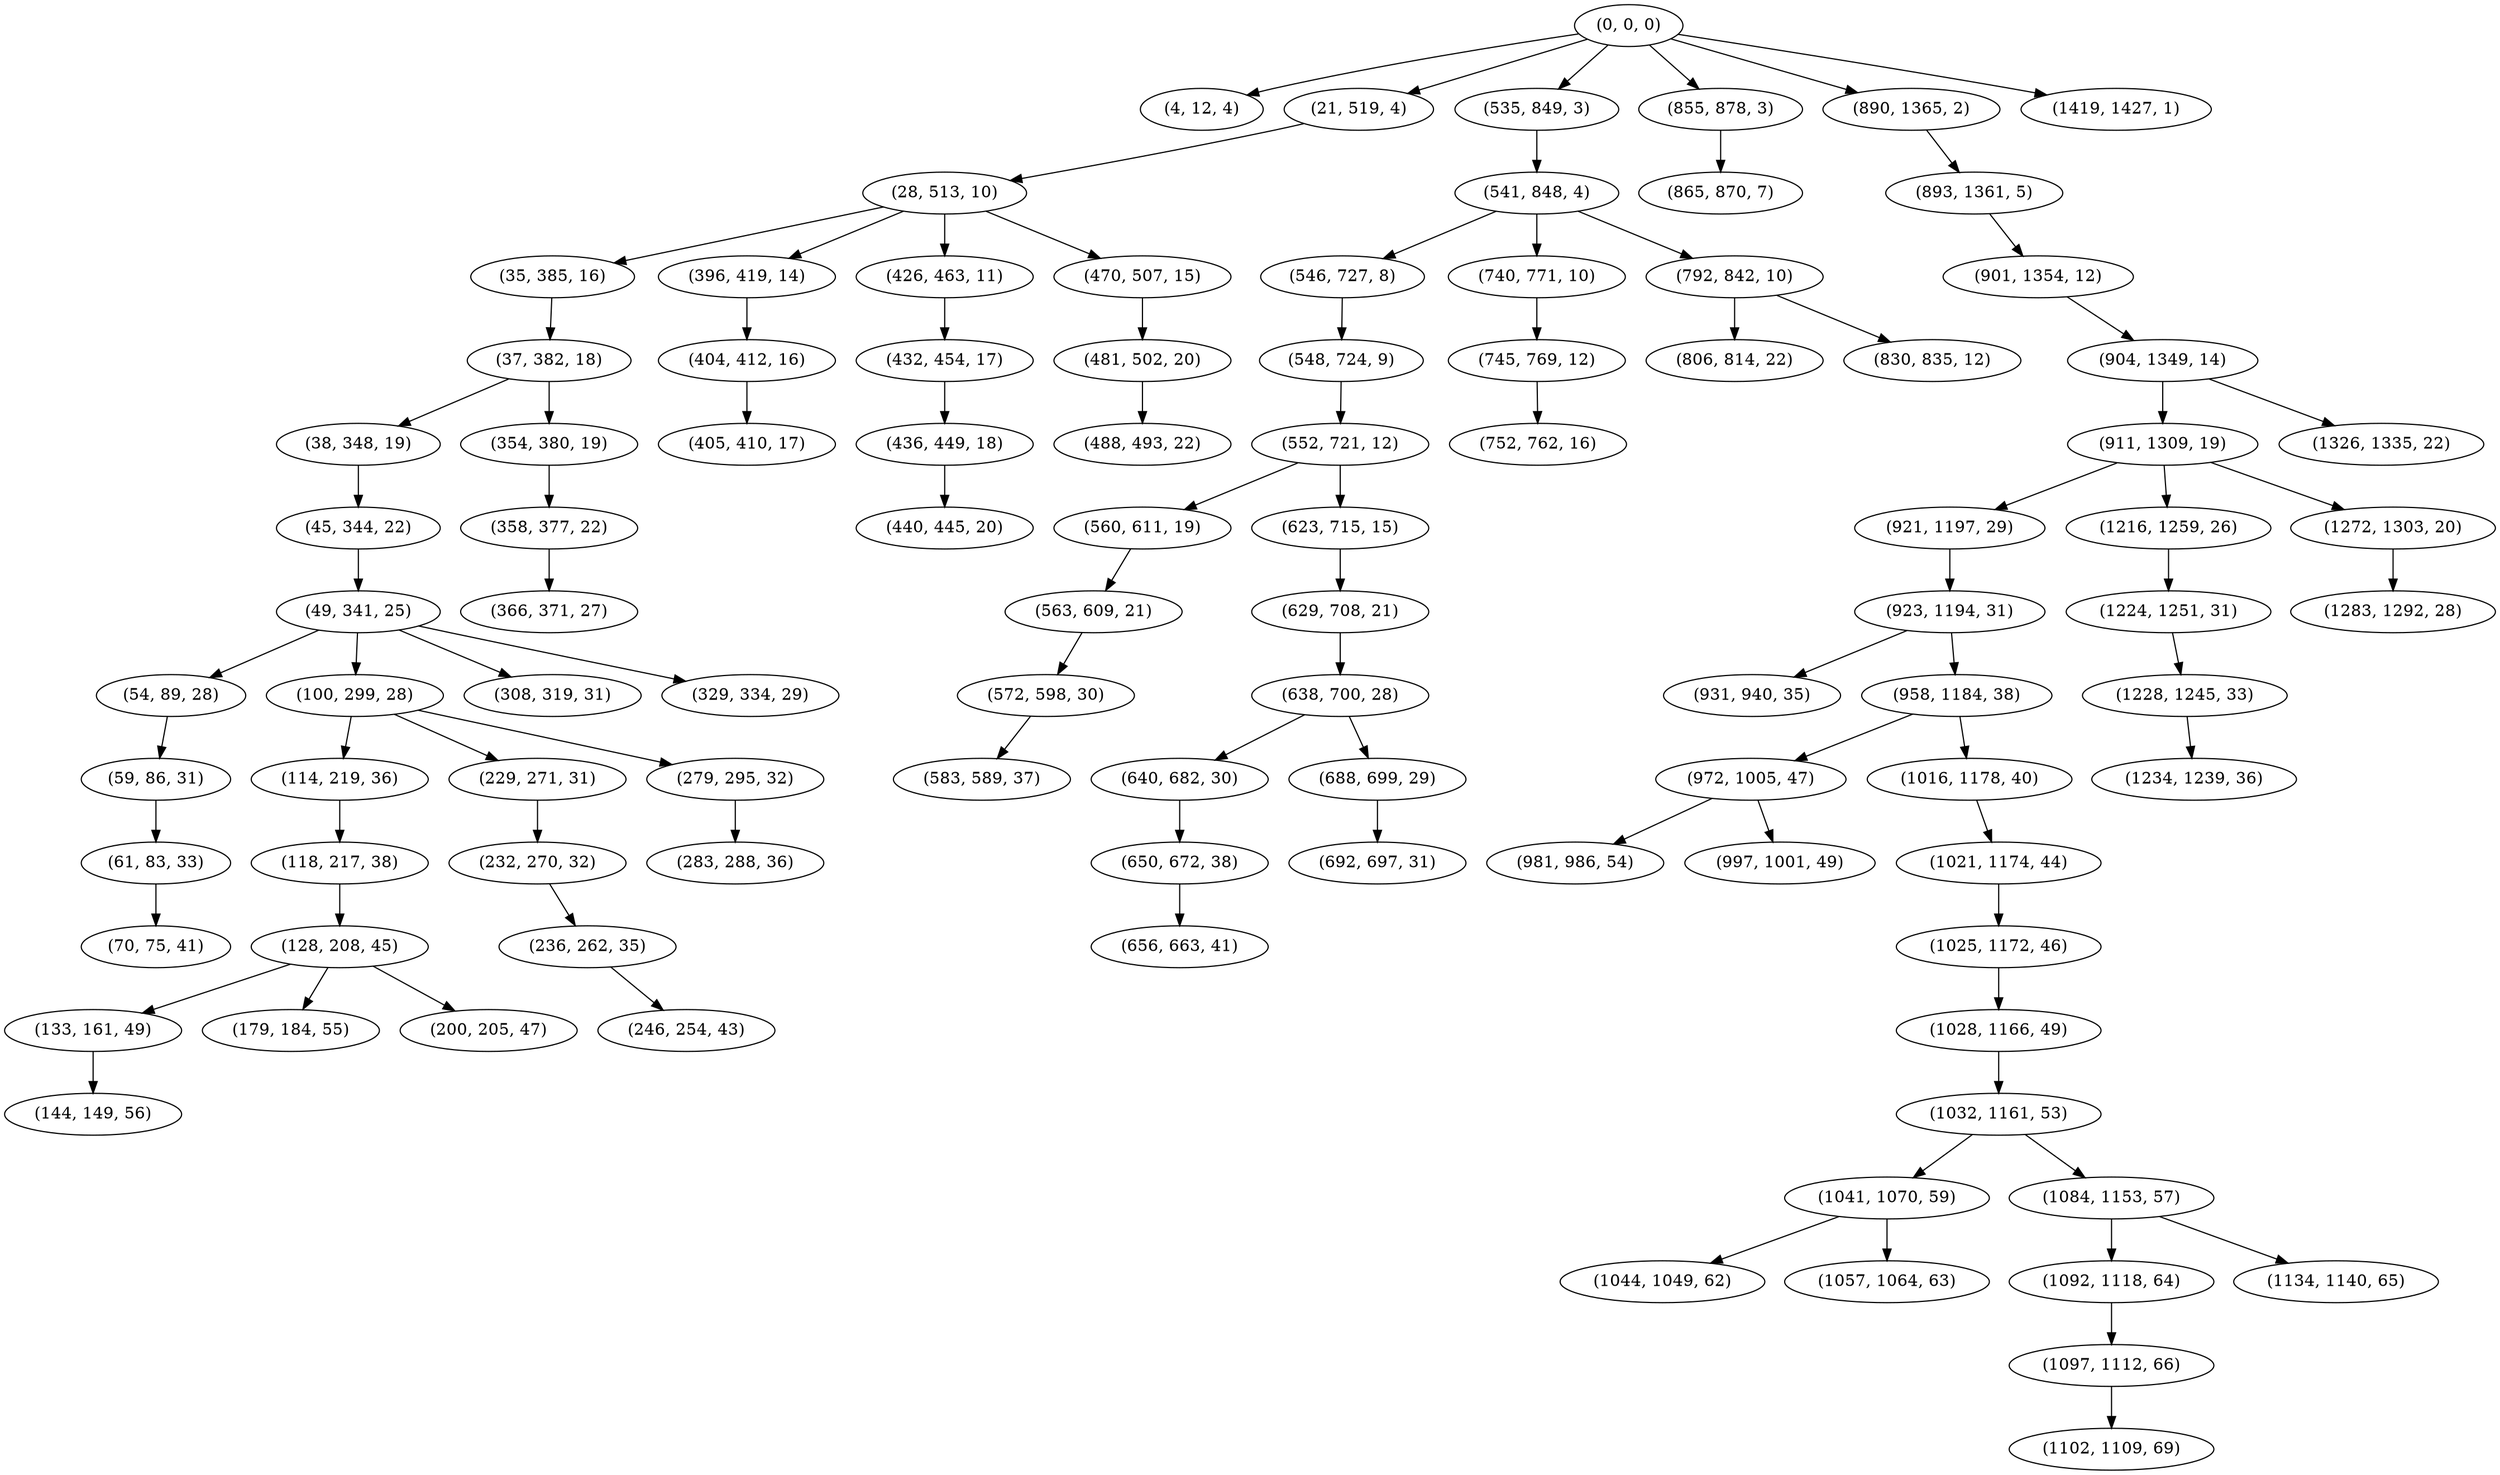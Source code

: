 digraph tree {
    "(0, 0, 0)";
    "(4, 12, 4)";
    "(21, 519, 4)";
    "(28, 513, 10)";
    "(35, 385, 16)";
    "(37, 382, 18)";
    "(38, 348, 19)";
    "(45, 344, 22)";
    "(49, 341, 25)";
    "(54, 89, 28)";
    "(59, 86, 31)";
    "(61, 83, 33)";
    "(70, 75, 41)";
    "(100, 299, 28)";
    "(114, 219, 36)";
    "(118, 217, 38)";
    "(128, 208, 45)";
    "(133, 161, 49)";
    "(144, 149, 56)";
    "(179, 184, 55)";
    "(200, 205, 47)";
    "(229, 271, 31)";
    "(232, 270, 32)";
    "(236, 262, 35)";
    "(246, 254, 43)";
    "(279, 295, 32)";
    "(283, 288, 36)";
    "(308, 319, 31)";
    "(329, 334, 29)";
    "(354, 380, 19)";
    "(358, 377, 22)";
    "(366, 371, 27)";
    "(396, 419, 14)";
    "(404, 412, 16)";
    "(405, 410, 17)";
    "(426, 463, 11)";
    "(432, 454, 17)";
    "(436, 449, 18)";
    "(440, 445, 20)";
    "(470, 507, 15)";
    "(481, 502, 20)";
    "(488, 493, 22)";
    "(535, 849, 3)";
    "(541, 848, 4)";
    "(546, 727, 8)";
    "(548, 724, 9)";
    "(552, 721, 12)";
    "(560, 611, 19)";
    "(563, 609, 21)";
    "(572, 598, 30)";
    "(583, 589, 37)";
    "(623, 715, 15)";
    "(629, 708, 21)";
    "(638, 700, 28)";
    "(640, 682, 30)";
    "(650, 672, 38)";
    "(656, 663, 41)";
    "(688, 699, 29)";
    "(692, 697, 31)";
    "(740, 771, 10)";
    "(745, 769, 12)";
    "(752, 762, 16)";
    "(792, 842, 10)";
    "(806, 814, 22)";
    "(830, 835, 12)";
    "(855, 878, 3)";
    "(865, 870, 7)";
    "(890, 1365, 2)";
    "(893, 1361, 5)";
    "(901, 1354, 12)";
    "(904, 1349, 14)";
    "(911, 1309, 19)";
    "(921, 1197, 29)";
    "(923, 1194, 31)";
    "(931, 940, 35)";
    "(958, 1184, 38)";
    "(972, 1005, 47)";
    "(981, 986, 54)";
    "(997, 1001, 49)";
    "(1016, 1178, 40)";
    "(1021, 1174, 44)";
    "(1025, 1172, 46)";
    "(1028, 1166, 49)";
    "(1032, 1161, 53)";
    "(1041, 1070, 59)";
    "(1044, 1049, 62)";
    "(1057, 1064, 63)";
    "(1084, 1153, 57)";
    "(1092, 1118, 64)";
    "(1097, 1112, 66)";
    "(1102, 1109, 69)";
    "(1134, 1140, 65)";
    "(1216, 1259, 26)";
    "(1224, 1251, 31)";
    "(1228, 1245, 33)";
    "(1234, 1239, 36)";
    "(1272, 1303, 20)";
    "(1283, 1292, 28)";
    "(1326, 1335, 22)";
    "(1419, 1427, 1)";
    "(0, 0, 0)" -> "(4, 12, 4)";
    "(0, 0, 0)" -> "(21, 519, 4)";
    "(0, 0, 0)" -> "(535, 849, 3)";
    "(0, 0, 0)" -> "(855, 878, 3)";
    "(0, 0, 0)" -> "(890, 1365, 2)";
    "(0, 0, 0)" -> "(1419, 1427, 1)";
    "(21, 519, 4)" -> "(28, 513, 10)";
    "(28, 513, 10)" -> "(35, 385, 16)";
    "(28, 513, 10)" -> "(396, 419, 14)";
    "(28, 513, 10)" -> "(426, 463, 11)";
    "(28, 513, 10)" -> "(470, 507, 15)";
    "(35, 385, 16)" -> "(37, 382, 18)";
    "(37, 382, 18)" -> "(38, 348, 19)";
    "(37, 382, 18)" -> "(354, 380, 19)";
    "(38, 348, 19)" -> "(45, 344, 22)";
    "(45, 344, 22)" -> "(49, 341, 25)";
    "(49, 341, 25)" -> "(54, 89, 28)";
    "(49, 341, 25)" -> "(100, 299, 28)";
    "(49, 341, 25)" -> "(308, 319, 31)";
    "(49, 341, 25)" -> "(329, 334, 29)";
    "(54, 89, 28)" -> "(59, 86, 31)";
    "(59, 86, 31)" -> "(61, 83, 33)";
    "(61, 83, 33)" -> "(70, 75, 41)";
    "(100, 299, 28)" -> "(114, 219, 36)";
    "(100, 299, 28)" -> "(229, 271, 31)";
    "(100, 299, 28)" -> "(279, 295, 32)";
    "(114, 219, 36)" -> "(118, 217, 38)";
    "(118, 217, 38)" -> "(128, 208, 45)";
    "(128, 208, 45)" -> "(133, 161, 49)";
    "(128, 208, 45)" -> "(179, 184, 55)";
    "(128, 208, 45)" -> "(200, 205, 47)";
    "(133, 161, 49)" -> "(144, 149, 56)";
    "(229, 271, 31)" -> "(232, 270, 32)";
    "(232, 270, 32)" -> "(236, 262, 35)";
    "(236, 262, 35)" -> "(246, 254, 43)";
    "(279, 295, 32)" -> "(283, 288, 36)";
    "(354, 380, 19)" -> "(358, 377, 22)";
    "(358, 377, 22)" -> "(366, 371, 27)";
    "(396, 419, 14)" -> "(404, 412, 16)";
    "(404, 412, 16)" -> "(405, 410, 17)";
    "(426, 463, 11)" -> "(432, 454, 17)";
    "(432, 454, 17)" -> "(436, 449, 18)";
    "(436, 449, 18)" -> "(440, 445, 20)";
    "(470, 507, 15)" -> "(481, 502, 20)";
    "(481, 502, 20)" -> "(488, 493, 22)";
    "(535, 849, 3)" -> "(541, 848, 4)";
    "(541, 848, 4)" -> "(546, 727, 8)";
    "(541, 848, 4)" -> "(740, 771, 10)";
    "(541, 848, 4)" -> "(792, 842, 10)";
    "(546, 727, 8)" -> "(548, 724, 9)";
    "(548, 724, 9)" -> "(552, 721, 12)";
    "(552, 721, 12)" -> "(560, 611, 19)";
    "(552, 721, 12)" -> "(623, 715, 15)";
    "(560, 611, 19)" -> "(563, 609, 21)";
    "(563, 609, 21)" -> "(572, 598, 30)";
    "(572, 598, 30)" -> "(583, 589, 37)";
    "(623, 715, 15)" -> "(629, 708, 21)";
    "(629, 708, 21)" -> "(638, 700, 28)";
    "(638, 700, 28)" -> "(640, 682, 30)";
    "(638, 700, 28)" -> "(688, 699, 29)";
    "(640, 682, 30)" -> "(650, 672, 38)";
    "(650, 672, 38)" -> "(656, 663, 41)";
    "(688, 699, 29)" -> "(692, 697, 31)";
    "(740, 771, 10)" -> "(745, 769, 12)";
    "(745, 769, 12)" -> "(752, 762, 16)";
    "(792, 842, 10)" -> "(806, 814, 22)";
    "(792, 842, 10)" -> "(830, 835, 12)";
    "(855, 878, 3)" -> "(865, 870, 7)";
    "(890, 1365, 2)" -> "(893, 1361, 5)";
    "(893, 1361, 5)" -> "(901, 1354, 12)";
    "(901, 1354, 12)" -> "(904, 1349, 14)";
    "(904, 1349, 14)" -> "(911, 1309, 19)";
    "(904, 1349, 14)" -> "(1326, 1335, 22)";
    "(911, 1309, 19)" -> "(921, 1197, 29)";
    "(911, 1309, 19)" -> "(1216, 1259, 26)";
    "(911, 1309, 19)" -> "(1272, 1303, 20)";
    "(921, 1197, 29)" -> "(923, 1194, 31)";
    "(923, 1194, 31)" -> "(931, 940, 35)";
    "(923, 1194, 31)" -> "(958, 1184, 38)";
    "(958, 1184, 38)" -> "(972, 1005, 47)";
    "(958, 1184, 38)" -> "(1016, 1178, 40)";
    "(972, 1005, 47)" -> "(981, 986, 54)";
    "(972, 1005, 47)" -> "(997, 1001, 49)";
    "(1016, 1178, 40)" -> "(1021, 1174, 44)";
    "(1021, 1174, 44)" -> "(1025, 1172, 46)";
    "(1025, 1172, 46)" -> "(1028, 1166, 49)";
    "(1028, 1166, 49)" -> "(1032, 1161, 53)";
    "(1032, 1161, 53)" -> "(1041, 1070, 59)";
    "(1032, 1161, 53)" -> "(1084, 1153, 57)";
    "(1041, 1070, 59)" -> "(1044, 1049, 62)";
    "(1041, 1070, 59)" -> "(1057, 1064, 63)";
    "(1084, 1153, 57)" -> "(1092, 1118, 64)";
    "(1084, 1153, 57)" -> "(1134, 1140, 65)";
    "(1092, 1118, 64)" -> "(1097, 1112, 66)";
    "(1097, 1112, 66)" -> "(1102, 1109, 69)";
    "(1216, 1259, 26)" -> "(1224, 1251, 31)";
    "(1224, 1251, 31)" -> "(1228, 1245, 33)";
    "(1228, 1245, 33)" -> "(1234, 1239, 36)";
    "(1272, 1303, 20)" -> "(1283, 1292, 28)";
}
